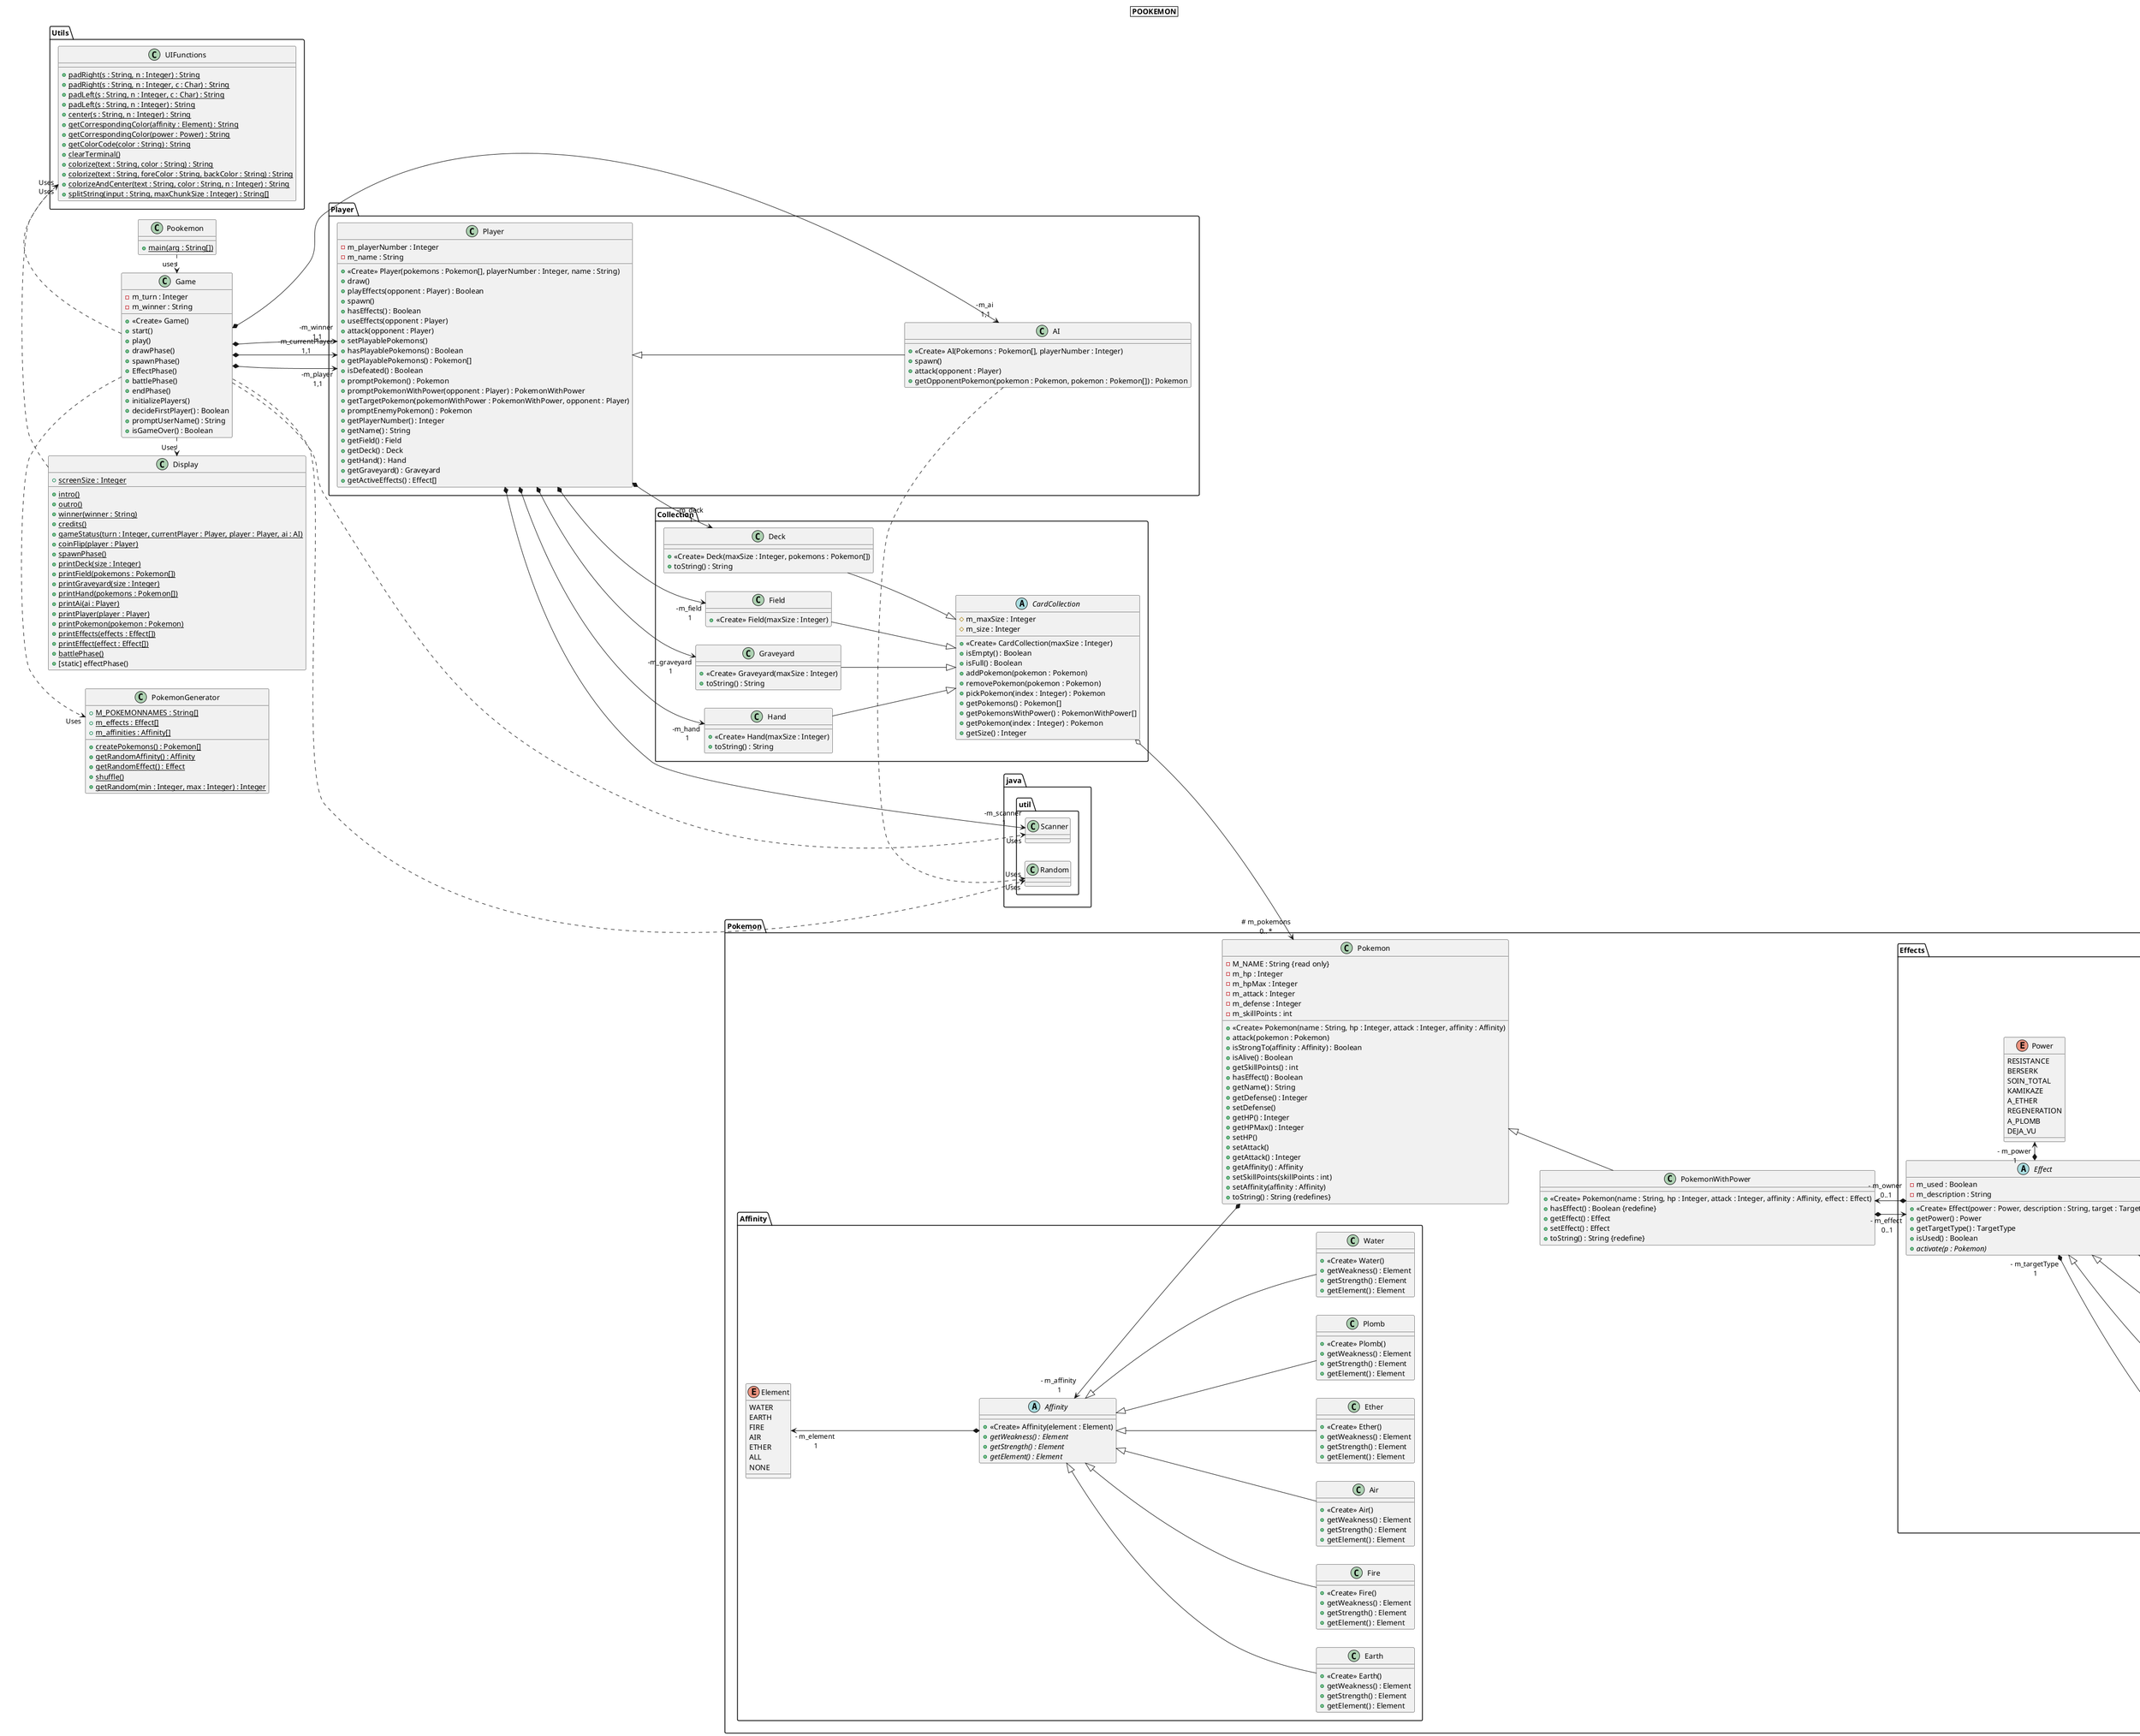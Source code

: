 @startuml POOKEMON
title | POOKEMON |
left to right direction

package java.util
{
    class Random
    class Scanner
}
package Collection
{
    abstract class CardCollection
    {
        # m_maxSize : Integer
        # m_size : Integer
        + <<Create>> CardCollection(maxSize : Integer)
        + isEmpty() : Boolean
        + isFull() : Boolean
        + addPokemon(pokemon : Pokemon)
        + removePokemon(pokemon : Pokemon)
        + pickPokemon(index : Integer) : Pokemon
        + getPokemons() : Pokemon[]
        + getPokemonsWithPower() : PokemonWithPower[]
        + getPokemon(index : Integer) : Pokemon
        + getSize() : Integer
    }
    class Deck
    {
        + <<Create>> Deck(maxSize : Integer, pokemons : Pokemon[])
        + toString() : String
    }

    class Field
    {
        + <<Create>> Field(maxSize : Integer)
    }

    class Graveyard
    {
        + <<Create>> Graveyard(maxSize : Integer)
        + toString() : String
    }

    class Hand
    {
        + <<Create>> Hand(maxSize : Integer)
        + toString() : String
    }
}
' Heritage
Deck --|> CardCollection
Field --|> CardCollection
Graveyard --|> CardCollection
Hand --|> CardCollection

' Agrégations
CardCollection o--> " # m_pokemons\n 0.. *" Pokemon.Pokemon

package Player
{
    class Player
    {
        - m_playerNumber : Integer
        - m_name : String

        + <<Create>> Player(pokemons : Pokemon[], playerNumber : Integer, name : String)
        + draw()
        + playEffects(opponent : Player) : Boolean
        + spawn()
        + hasEffects() : Boolean
        + useEffects(opponent : Player)
        + attack(opponent : Player)
        + setPlayablePokemons()
        + hasPlayablePokemons() : Boolean
        + getPlayablePokemons() : Pokemon[]
        + isDefeated() : Boolean
        + promptPokemon() : Pokemon
        + promptPokemonWithPower(opponent : Player) : PokemonWithPower
        + getTargetPokemon(pokemonWithPower : PokemonWithPower, opponent : Player)
        + promptEnemyPokemon() : Pokemon
        + getPlayerNumber() : Integer
        + getName() : String
        + getField() : Field
        + getDeck() : Deck
        + getHand() : Hand
        + getGraveyard() : Graveyard
        + getActiveEffects() : Effect[]
    }

    class AI
    {
        + <<Create>> AI(Pokemons : Pokemon[], playerNumber : Integer)
        + spawn()
        + attack(opponent : Player)
        + getOpponentPokemon(pokemon : Pokemon, pokemon : Pokemon[]) : Pokemon
    }
}

Player.Player *--> "-m_field\n 1" Collection.Field
Player.Player *--> "-m_graveyard\n 1" Collection.Graveyard
Player.Player *--> "-m_deck\n 1" Collection.Deck
Player.Player *--> "-m_hand\n 1" Collection.Hand
Player.Player *--> "-m_scanner\n 1" java.util.Scanner
Player.AI .> "Uses" java.util.Random

AI --up-|> Player.Player

package Pokemon
{
    class Pokemon
    {
       - M_NAME : String {read only}
       - m_hp : Integer
       - m_hpMax : Integer
       - m_attack : Integer
       - m_defense : Integer
       - m_skillPoints : int
       
       + <<Create>> Pokemon(name : String, hp : Integer, attack : Integer, affinity : Affinity)
       + attack(pokemon : Pokemon)
       + isStrongTo(affinity : Affinity) : Boolean
       + isAlive() : Boolean
       + getSkillPoints() : int
       + hasEffect() : Boolean
       + getName() : String
       + getDefense() : Integer
       + setDefense()
       + getHP() : Integer
       + getHPMax() : Integer
       + setHP()
       + setAttack()
       + getAttack() : Integer
       + getAffinity() : Affinity
       + setSkillPoints(skillPoints : int)
       + setAffinity(affinity : Affinity)
       + toString() : String {redefines}
    }

    class PokemonWithPower
    {
        + <<Create>> Pokemon(name : String, hp : Integer, attack : Integer, affinity : Affinity, effect : Effect)
        + hasEffect() : Boolean {redefine}
        + getEffect() : Effect
        + setEffect() : Effect
        + toString() : String {redefine}
    }


    package Affinity
    {
        enum Element
        {
            WATER
            EARTH
            FIRE
            AIR
            ETHER
            ALL 
            NONE
        }
        abstract class Affinity
        {
            + <<Create>> Affinity(element : Element)
            +{abstract} getWeakness() : Element
            +{abstract} getStrength() : Element
            +{abstract} getElement() : Element
        }
        class Water
        {
            + <<Create>> Water()
            + getWeakness() : Element
            + getStrength() : Element
            + getElement() : Element
        }
        class Earth
        {
            + <<Create>> Earth()
            + getWeakness() : Element
            + getStrength() : Element
            + getElement() : Element
        }
        class Fire
        {
            + <<Create>> Fire()
            + getWeakness() : Element
            + getStrength() : Element
            + getElement() : Element
        }
        class Air
        {
            + <<Create>> Air()
            + getWeakness() : Element
            + getStrength() : Element
            + getElement() : Element
        }
        class Ether
        {
            + <<Create>> Ether()
            + getWeakness() : Element
            + getStrength() : Element
            + getElement() : Element
        }
        class Plomb
        {
            + <<Create>> Plomb()
            + getWeakness() : Element
            + getStrength() : Element
            + getElement() : Element
        }
    }

    package Effects
    {
        abstract class Effect
        {
            - m_used : Boolean
            - m_description : String

            + <<Create>> Effect(power : Power, description : String, target : TargetType)
            + getPower() : Power
            + getTargetType() : TargetType
            + isUsed() : Boolean
            +{abstract}activate(p : Pokemon)
        }

        enum Power
        {
            RESISTANCE
            BERSERK
            SOIN_TOTAL
            KAMIKAZE
            A_ETHER
            REGENERATION
            A_PLOMB
            DEJA_VU
        }

        enum TargetType
        {
            ALLY
            ENNEMY
            BOTH
        }
        class Resistance
        {
            + <<Create>> Resistance()
            + activate(p : Pokemon)
        }

        class Berserk
        {
            + <<Create>> Berserk()
            + activate(p : Pokemon) 
        }

        class SoinTotal
        {
            + <<Create>> SoinTotal()
            + activate(p : Pokemon) 
        }

        class Kamikaze
        {
            + <<Create>> Kamikaze()
            + activate(p : Pokemon) 
        }

        class A_Ether
        {
            + <<Create>> A_Ether()
            + activate(p : Pokemon) 
        }

        class Regeneration
        {
            + <<Create>> Regeneration()
            + activate(p : Pokemon) 
        }

        class A_Plomb
        {
            + <<Create>> A_Plomb()
            + activate(p : Pokemon) 
        }

        class DejaVu
        {
            + <<Create>> DejaVu()
            + activate(p : Pokemon) 
        }

        Effect "- m_power\n 1" *-> Power
        Effect <|-- Resistance
        Effect <|-- Berserk
        Effect <|-- SoinTotal
        Effect <|-- Kamikaze
        Effect <|-- A_Ether
        Effect <|-- Regeneration
        Effect <|-- A_Plomb
        Effect <|-- DejaVu
        Effect "- m_targetType\n 1" *--> TargetType
    }

Affinity.Element "- m_element\n 1"  <--* Affinity.Affinity
Affinity.Affinity "- m_affinity\n 1" <--* Pokemon.Pokemon
PokemonWithPower "- m_effect\n 0..1" *--> Effects.Effect
PokemonWithPower "- m_owner\n 0..1" <--* Effects.Effect
Affinity.Affinity <|-- Affinity.Water
Affinity.Affinity <|-- Affinity.Earth
Affinity.Affinity <|-- Affinity.Fire
Affinity.Affinity <|-- Affinity.Air
Affinity.Affinity <|-- Affinity.Ether
Affinity.Affinity <|-- Affinity.Plomb
Pokemon <|-- PokemonWithPower

}

package Utils
{
    class UIFunctions
    {
        +{static}padRight(s : String, n : Integer) : String
        +{static}padRight(s : String, n : Integer, c : Char) : String
        +{static}padLeft(s : String, n : Integer, c : Char) : String
        +{static}padLeft(s : String, n : Integer) : String
        +{static}center(s : String, n : Integer) : String
        +{static}getCorrespondingColor(affinity : Element) : String
        +{static}getCorrespondingColor(power : Power) : String
        +{static}getColorCode(color : String) : String
        +{static}clearTerminal()
        +{static}colorize(text : String, color : String) : String
        +{static}colorize(text : String, foreColor : String, backColor : String) : String
        +{static}colorizeAndCenter(text : String, color : String, n : Integer) : String
        +{static}splitString(input : String, maxChunkSize : Integer) : String[]
    }
}

class Display
{
    +{static} screenSize : Integer
    +{static} intro()
    +{static} outro()
    +{static} winner(winner : String)
    +{static} credits()
    +{static} gameStatus(turn : Integer, currentPlayer : Player, player : Player, ai : AI)
    +{static} coinFlip(player : Player)
    +{static} spawnPhase()
    +{static} printDeck(size : Integer)
    +{static} printField(pokemons : Pokemon[])
    +{static} printGraveyard(size : Integer)
    +{static} printHand(pokemons : Pokemon[])
    +{static} printAi(ai : Player)
    +{static} printPlayer(player : Player)
    +{static} printPokemon(pokemon : Pokemon)
    +{static} printEffects(effects : Effect[])
    +{static} printEffect(effect : Effect[])
    +{static} battlePhase()
    +[static] effectPhase()
}

class Game
{
    - m_turn : Integer
    - m_winner : String
    + <<Create>> Game()
    + start()
    + play()
    + drawPhase()
    + spawnPhase()
    + EffectPhase()
    + battlePhase()
    + endPhase()
    + initializePlayers()
    + decideFirstPlayer() : Boolean
    + promptUserName() : String
    + isGameOver() : Boolean
}

class PokemonGenerator
{
    +{static} M_POKEMONNAMES : String[]
    +{static} m_effects : Effect[]
    +{static} m_affinities : Affinity[]

    +{static} createPokemons() : Pokemon[]
    +{static} getRandomAffinity() : Affinity
    +{static} getRandomEffect() : Effect
    +{static} shuffle()
    +{static} getRandom(min : Integer, max : Integer) : Integer
}

Game .> "Uses" Display
Game .> "Uses" PokemonGenerator
Display .> "Uses" Utils.UIFunctions
Game *--> "-m_player\n 1,1" Player.Player
Game *--> "-m_ai\n 1,1" Player.AI
Game *--> "-m_currentPlayer\n 1,1" Player.Player
Game *--> "-m_winner\n 1,1" Player.Player
' Game.Game *--> "-m_effects\n 0..*" Effects.Effect
Game .> "Uses" Utils.UIFunctions
Game .> "Uses" java.util.Random
Game .> "Uses" java.util.Scanner

class Pookemon
{
    +{static}main(arg : String[])
}

Pookemon .> "uses" Game

@enduml